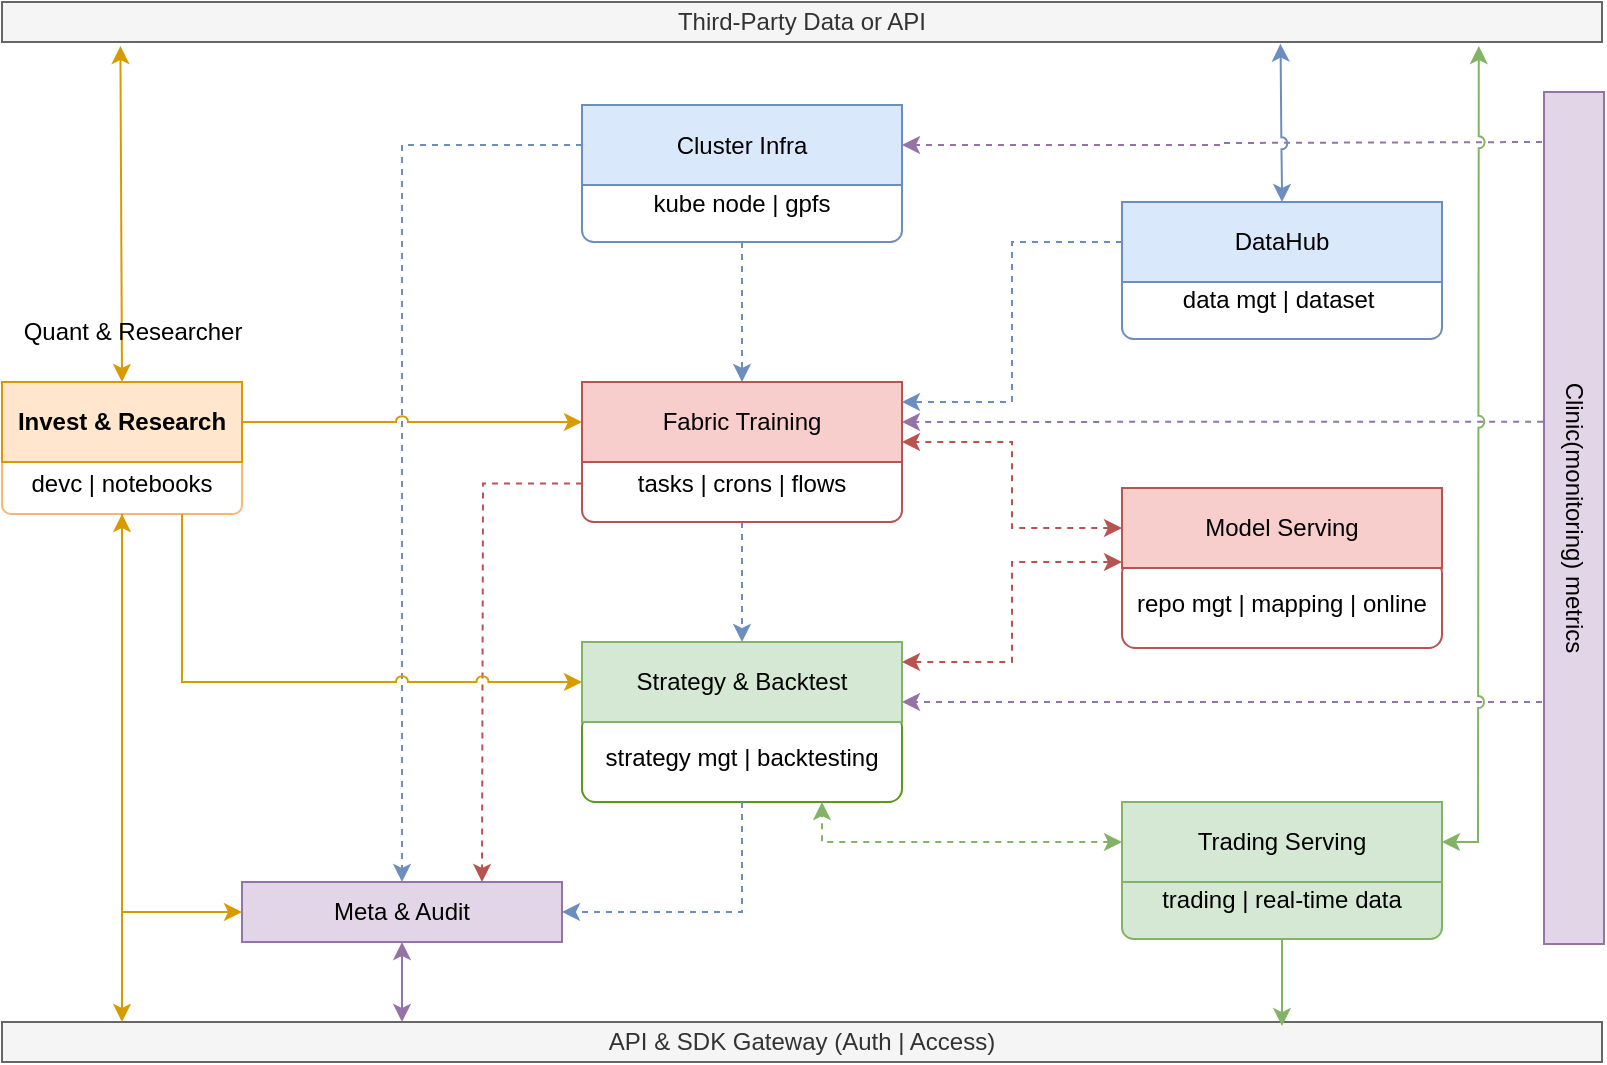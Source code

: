 <mxfile version="27.2.0">
  <diagram name="第 1 页" id="NRIn0AaHZYsDMybvIt7Q">
    <mxGraphModel dx="1572" dy="836" grid="1" gridSize="10" guides="1" tooltips="1" connect="1" arrows="1" fold="1" page="1" pageScale="1" pageWidth="827" pageHeight="1169" math="0" shadow="0">
      <root>
        <mxCell id="0" />
        <mxCell id="1" parent="0" />
        <mxCell id="DL8Dh27rRChsezYPNIw--71" style="edgeStyle=orthogonalEdgeStyle;rounded=0;orthogonalLoop=1;jettySize=auto;html=1;entryX=1;entryY=0.5;entryDx=0;entryDy=0;fillColor=#e1d5e7;strokeColor=#9673a6;dashed=1;" edge="1" parent="1" target="DL8Dh27rRChsezYPNIw--39">
          <mxGeometry relative="1" as="geometry">
            <mxPoint x="930" y="360" as="sourcePoint" />
            <mxPoint x="680" y="470" as="targetPoint" />
            <Array as="points" />
          </mxGeometry>
        </mxCell>
        <mxCell id="DL8Dh27rRChsezYPNIw--62" style="edgeStyle=orthogonalEdgeStyle;rounded=0;orthogonalLoop=1;jettySize=auto;html=1;entryX=1;entryY=0.5;entryDx=0;entryDy=0;exitX=0.387;exitY=1.014;exitDx=0;exitDy=0;exitPerimeter=0;fillColor=#e1d5e7;strokeColor=#9673a6;dashed=1;" edge="1" parent="1" source="DL8Dh27rRChsezYPNIw--10" target="DL8Dh27rRChsezYPNIw--42">
          <mxGeometry relative="1" as="geometry">
            <Array as="points" />
          </mxGeometry>
        </mxCell>
        <mxCell id="DL8Dh27rRChsezYPNIw--63" style="edgeStyle=orthogonalEdgeStyle;rounded=0;orthogonalLoop=1;jettySize=auto;html=1;entryX=1;entryY=0.75;entryDx=0;entryDy=0;fillColor=#e1d5e7;strokeColor=#9673a6;dashed=1;" edge="1" parent="1" target="DL8Dh27rRChsezYPNIw--24">
          <mxGeometry relative="1" as="geometry">
            <mxPoint x="930" y="640" as="sourcePoint" />
            <Array as="points">
              <mxPoint x="930" y="640" />
            </Array>
          </mxGeometry>
        </mxCell>
        <mxCell id="DL8Dh27rRChsezYPNIw--10" value="Clinic(monitoring) metrics" style="rounded=0;whiteSpace=wrap;html=1;fillColor=#e1d5e7;strokeColor=#9673a6;rotation=90;" vertex="1" parent="1">
          <mxGeometry x="733" y="533" width="426" height="30" as="geometry" />
        </mxCell>
        <mxCell id="DL8Dh27rRChsezYPNIw--11" value="Meta &amp;amp; Audit" style="rounded=0;whiteSpace=wrap;html=1;fillColor=#e1d5e7;strokeColor=#9673a6;" vertex="1" parent="1">
          <mxGeometry x="280" y="730" width="160" height="30" as="geometry" />
        </mxCell>
        <mxCell id="DL8Dh27rRChsezYPNIw--13" value="API &amp;amp; SDK Gateway (Auth | Access)" style="rounded=0;whiteSpace=wrap;html=1;fillColor=#f5f5f5;strokeColor=#666666;fontColor=#333333;" vertex="1" parent="1">
          <mxGeometry x="160" y="800" width="800" height="20" as="geometry" />
        </mxCell>
        <mxCell id="DL8Dh27rRChsezYPNIw--19" value="" style="group" vertex="1" connectable="0" parent="1">
          <mxGeometry x="160" y="480" width="120" height="66" as="geometry" />
        </mxCell>
        <mxCell id="DL8Dh27rRChsezYPNIw--16" value="devc | notebooks" style="rounded=1;whiteSpace=wrap;html=1;strokeColor=#FFB570;" vertex="1" parent="DL8Dh27rRChsezYPNIw--19">
          <mxGeometry y="36" width="120" height="30" as="geometry" />
        </mxCell>
        <mxCell id="DL8Dh27rRChsezYPNIw--9" value="Invest &amp;amp; Research" style="rounded=0;whiteSpace=wrap;html=1;fillColor=#ffe6cc;strokeColor=#d79b00;fontStyle=1" vertex="1" parent="DL8Dh27rRChsezYPNIw--19">
          <mxGeometry width="120" height="40" as="geometry" />
        </mxCell>
        <mxCell id="DL8Dh27rRChsezYPNIw--20" style="edgeStyle=orthogonalEdgeStyle;rounded=0;orthogonalLoop=1;jettySize=auto;html=1;fillColor=#ffe6cc;strokeColor=#d79b00;" edge="1" parent="1" source="DL8Dh27rRChsezYPNIw--16">
          <mxGeometry relative="1" as="geometry">
            <mxPoint x="220" y="800" as="targetPoint" />
            <Array as="points">
              <mxPoint x="220" y="800" />
            </Array>
          </mxGeometry>
        </mxCell>
        <mxCell id="DL8Dh27rRChsezYPNIw--21" style="edgeStyle=orthogonalEdgeStyle;rounded=0;orthogonalLoop=1;jettySize=auto;html=1;entryX=0;entryY=0.5;entryDx=0;entryDy=0;fillColor=#ffe6cc;strokeColor=#d79b00;startArrow=classic;startFill=1;" edge="1" parent="1" source="DL8Dh27rRChsezYPNIw--16" target="DL8Dh27rRChsezYPNIw--11">
          <mxGeometry relative="1" as="geometry" />
        </mxCell>
        <mxCell id="DL8Dh27rRChsezYPNIw--35" value="" style="group" vertex="1" connectable="0" parent="1">
          <mxGeometry x="450" y="610" width="160" height="80" as="geometry" />
        </mxCell>
        <mxCell id="DL8Dh27rRChsezYPNIw--23" value="strategy mgt | backtesting" style="rounded=1;whiteSpace=wrap;html=1;strokeColor=light-dark(#59981b, #053100);" vertex="1" parent="DL8Dh27rRChsezYPNIw--35">
          <mxGeometry y="36" width="160" height="44" as="geometry" />
        </mxCell>
        <mxCell id="DL8Dh27rRChsezYPNIw--24" value="&lt;span style=&quot;font-weight: 400;&quot;&gt;Strategy &amp;amp; Backtest&lt;/span&gt;" style="rounded=0;whiteSpace=wrap;html=1;fillColor=#d5e8d4;strokeColor=#82b366;fontStyle=1" vertex="1" parent="DL8Dh27rRChsezYPNIw--35">
          <mxGeometry width="160" height="40" as="geometry" />
        </mxCell>
        <mxCell id="DL8Dh27rRChsezYPNIw--36" style="edgeStyle=orthogonalEdgeStyle;rounded=0;orthogonalLoop=1;jettySize=auto;html=1;entryX=1;entryY=0.5;entryDx=0;entryDy=0;fillColor=#dae8fc;strokeColor=#6c8ebf;exitX=0.5;exitY=1;exitDx=0;exitDy=0;dashed=1;" edge="1" parent="1" source="DL8Dh27rRChsezYPNIw--23" target="DL8Dh27rRChsezYPNIw--11">
          <mxGeometry relative="1" as="geometry">
            <Array as="points">
              <mxPoint x="530" y="745" />
            </Array>
          </mxGeometry>
        </mxCell>
        <mxCell id="DL8Dh27rRChsezYPNIw--45" style="edgeStyle=orthogonalEdgeStyle;rounded=0;orthogonalLoop=1;jettySize=auto;html=1;entryX=0.5;entryY=0;entryDx=0;entryDy=0;dashed=1;fillColor=#dae8fc;strokeColor=#6c8ebf;" edge="1" parent="1" source="DL8Dh27rRChsezYPNIw--38" target="DL8Dh27rRChsezYPNIw--42">
          <mxGeometry relative="1" as="geometry" />
        </mxCell>
        <mxCell id="DL8Dh27rRChsezYPNIw--38" value="kube node | gpfs" style="rounded=1;whiteSpace=wrap;html=1;strokeWidth=1;strokeColor=#6C8EBF;" vertex="1" parent="1">
          <mxGeometry x="450" y="371.5" width="160" height="38.5" as="geometry" />
        </mxCell>
        <mxCell id="DL8Dh27rRChsezYPNIw--43" style="edgeStyle=orthogonalEdgeStyle;rounded=0;orthogonalLoop=1;jettySize=auto;html=1;entryX=0.5;entryY=0;entryDx=0;entryDy=0;fillColor=#dae8fc;strokeColor=#6c8ebf;dashed=1;" edge="1" parent="1" source="DL8Dh27rRChsezYPNIw--39" target="DL8Dh27rRChsezYPNIw--11">
          <mxGeometry relative="1" as="geometry" />
        </mxCell>
        <mxCell id="DL8Dh27rRChsezYPNIw--39" value="&lt;span style=&quot;font-weight: 400;&quot;&gt;Cluster Infra&lt;/span&gt;" style="rounded=0;whiteSpace=wrap;html=1;fillColor=#dae8fc;strokeColor=#6c8ebf;fontStyle=1" vertex="1" parent="1">
          <mxGeometry x="450" y="341.5" width="160" height="40" as="geometry" />
        </mxCell>
        <mxCell id="DL8Dh27rRChsezYPNIw--46" style="edgeStyle=orthogonalEdgeStyle;rounded=0;orthogonalLoop=1;jettySize=auto;html=1;entryX=0.5;entryY=0;entryDx=0;entryDy=0;dashed=1;fillColor=#dae8fc;strokeColor=#6c8ebf;" edge="1" parent="1" source="DL8Dh27rRChsezYPNIw--41" target="DL8Dh27rRChsezYPNIw--24">
          <mxGeometry relative="1" as="geometry" />
        </mxCell>
        <mxCell id="DL8Dh27rRChsezYPNIw--41" value="tasks | crons | flows" style="rounded=1;whiteSpace=wrap;html=1;strokeColor=#B85450;" vertex="1" parent="1">
          <mxGeometry x="450" y="511.5" width="160" height="38.5" as="geometry" />
        </mxCell>
        <mxCell id="DL8Dh27rRChsezYPNIw--44" style="edgeStyle=orthogonalEdgeStyle;rounded=0;orthogonalLoop=1;jettySize=auto;html=1;jumpStyle=arc;startArrow=classic;startFill=1;fillColor=#ffe6cc;strokeColor=#d79b00;endArrow=none;endFill=0;" edge="1" parent="1" source="DL8Dh27rRChsezYPNIw--42" target="DL8Dh27rRChsezYPNIw--9">
          <mxGeometry relative="1" as="geometry" />
        </mxCell>
        <mxCell id="DL8Dh27rRChsezYPNIw--42" value="&lt;span style=&quot;font-weight: 400;&quot;&gt;Fabric Training&lt;/span&gt;" style="rounded=0;whiteSpace=wrap;html=1;fillColor=#f8cecc;strokeColor=#b85450;fontStyle=1" vertex="1" parent="1">
          <mxGeometry x="450" y="480" width="160" height="40" as="geometry" />
        </mxCell>
        <mxCell id="DL8Dh27rRChsezYPNIw--48" style="edgeStyle=orthogonalEdgeStyle;rounded=0;orthogonalLoop=1;jettySize=auto;html=1;jumpStyle=arc;fillColor=#f8cecc;strokeColor=#b85450;dashed=1;" edge="1" parent="1" source="DL8Dh27rRChsezYPNIw--41">
          <mxGeometry relative="1" as="geometry">
            <mxPoint x="400" y="730" as="targetPoint" />
          </mxGeometry>
        </mxCell>
        <mxCell id="DL8Dh27rRChsezYPNIw--49" style="edgeStyle=orthogonalEdgeStyle;rounded=0;orthogonalLoop=1;jettySize=auto;html=1;entryX=0.75;entryY=1;entryDx=0;entryDy=0;jumpStyle=arc;fillColor=#ffe6cc;strokeColor=#d79b00;startArrow=classic;startFill=1;endArrow=none;endFill=0;" edge="1" parent="1" source="DL8Dh27rRChsezYPNIw--24" target="DL8Dh27rRChsezYPNIw--16">
          <mxGeometry relative="1" as="geometry" />
        </mxCell>
        <mxCell id="DL8Dh27rRChsezYPNIw--50" style="edgeStyle=orthogonalEdgeStyle;rounded=0;orthogonalLoop=1;jettySize=auto;html=1;startArrow=classic;startFill=1;fillColor=#e1d5e7;strokeColor=#9673a6;" edge="1" parent="1" source="DL8Dh27rRChsezYPNIw--11">
          <mxGeometry relative="1" as="geometry">
            <mxPoint x="360" y="800" as="targetPoint" />
          </mxGeometry>
        </mxCell>
        <mxCell id="DL8Dh27rRChsezYPNIw--51" value="data mgt | dataset&amp;nbsp;" style="rounded=1;whiteSpace=wrap;html=1;strokeWidth=1;strokeColor=#6C8EBF;" vertex="1" parent="1">
          <mxGeometry x="720" y="420" width="160" height="38.5" as="geometry" />
        </mxCell>
        <mxCell id="DL8Dh27rRChsezYPNIw--66" style="edgeStyle=orthogonalEdgeStyle;rounded=0;orthogonalLoop=1;jettySize=auto;html=1;entryX=1;entryY=0.25;entryDx=0;entryDy=0;fillColor=#dae8fc;strokeColor=#6c8ebf;dashed=1;" edge="1" parent="1" source="DL8Dh27rRChsezYPNIw--52" target="DL8Dh27rRChsezYPNIw--42">
          <mxGeometry relative="1" as="geometry" />
        </mxCell>
        <mxCell id="DL8Dh27rRChsezYPNIw--52" value="&lt;span style=&quot;font-weight: 400;&quot;&gt;DataHub&lt;/span&gt;" style="rounded=0;whiteSpace=wrap;html=1;fillColor=#dae8fc;strokeColor=#6c8ebf;fontStyle=1" vertex="1" parent="1">
          <mxGeometry x="720" y="390" width="160" height="40" as="geometry" />
        </mxCell>
        <mxCell id="DL8Dh27rRChsezYPNIw--58" value="Third-Party Data or API" style="rounded=0;whiteSpace=wrap;html=1;fillColor=#f5f5f5;strokeColor=#666666;fontColor=#333333;" vertex="1" parent="1">
          <mxGeometry x="160" y="290" width="800" height="20" as="geometry" />
        </mxCell>
        <mxCell id="DL8Dh27rRChsezYPNIw--60" value="trading | real-time data" style="rounded=1;whiteSpace=wrap;html=1;strokeWidth=1;strokeColor=#82b366;fillColor=#d5e8d4;" vertex="1" parent="1">
          <mxGeometry x="720" y="720" width="160" height="38.5" as="geometry" />
        </mxCell>
        <mxCell id="DL8Dh27rRChsezYPNIw--72" style="edgeStyle=orthogonalEdgeStyle;rounded=0;orthogonalLoop=1;jettySize=auto;html=1;entryX=0.75;entryY=1;entryDx=0;entryDy=0;startArrow=classic;startFill=1;fillColor=#d5e8d4;strokeColor=#82b366;dashed=1;" edge="1" parent="1" source="DL8Dh27rRChsezYPNIw--61" target="DL8Dh27rRChsezYPNIw--23">
          <mxGeometry relative="1" as="geometry">
            <Array as="points">
              <mxPoint x="570" y="710" />
            </Array>
          </mxGeometry>
        </mxCell>
        <mxCell id="DL8Dh27rRChsezYPNIw--61" value="&lt;span style=&quot;font-weight: 400;&quot;&gt;Trading Serving&lt;/span&gt;" style="rounded=0;whiteSpace=wrap;html=1;fillColor=#d5e8d4;strokeColor=#82b366;fontStyle=1" vertex="1" parent="1">
          <mxGeometry x="720" y="690" width="160" height="40" as="geometry" />
        </mxCell>
        <mxCell id="DL8Dh27rRChsezYPNIw--56" value="repo mgt | mapping | online" style="rounded=1;whiteSpace=wrap;html=1;strokeColor=#B85450;" vertex="1" parent="1">
          <mxGeometry x="720" y="569" width="160" height="44" as="geometry" />
        </mxCell>
        <mxCell id="DL8Dh27rRChsezYPNIw--65" style="edgeStyle=orthogonalEdgeStyle;rounded=0;orthogonalLoop=1;jettySize=auto;html=1;entryX=1;entryY=0.75;entryDx=0;entryDy=0;startArrow=classic;startFill=1;fillColor=#f8cecc;strokeColor=#b85450;dashed=1;" edge="1" parent="1" source="DL8Dh27rRChsezYPNIw--57" target="DL8Dh27rRChsezYPNIw--42">
          <mxGeometry relative="1" as="geometry" />
        </mxCell>
        <mxCell id="DL8Dh27rRChsezYPNIw--57" value="&lt;span style=&quot;font-weight: 400;&quot;&gt;Model Serving&lt;/span&gt;" style="rounded=0;whiteSpace=wrap;html=1;fillColor=#f8cecc;strokeColor=#b85450;fontStyle=1" vertex="1" parent="1">
          <mxGeometry x="720" y="533" width="160" height="40" as="geometry" />
        </mxCell>
        <mxCell id="DL8Dh27rRChsezYPNIw--64" style="edgeStyle=orthogonalEdgeStyle;rounded=0;orthogonalLoop=1;jettySize=auto;html=1;entryX=1;entryY=0.25;entryDx=0;entryDy=0;fillColor=#f8cecc;strokeColor=#b85450;startArrow=classic;startFill=1;dashed=1;" edge="1" parent="1" source="DL8Dh27rRChsezYPNIw--57" target="DL8Dh27rRChsezYPNIw--24">
          <mxGeometry relative="1" as="geometry">
            <Array as="points">
              <mxPoint x="665" y="570" />
              <mxPoint x="665" y="620" />
            </Array>
          </mxGeometry>
        </mxCell>
        <mxCell id="DL8Dh27rRChsezYPNIw--67" style="edgeStyle=orthogonalEdgeStyle;rounded=0;orthogonalLoop=1;jettySize=auto;html=1;entryX=0.8;entryY=0.101;entryDx=0;entryDy=0;entryPerimeter=0;fillColor=#d5e8d4;strokeColor=#82b366;" edge="1" parent="1" source="DL8Dh27rRChsezYPNIw--60" target="DL8Dh27rRChsezYPNIw--13">
          <mxGeometry relative="1" as="geometry" />
        </mxCell>
        <mxCell id="DL8Dh27rRChsezYPNIw--69" style="edgeStyle=orthogonalEdgeStyle;rounded=0;orthogonalLoop=1;jettySize=auto;html=1;entryX=0.923;entryY=1.101;entryDx=0;entryDy=0;entryPerimeter=0;fillColor=#d5e8d4;strokeColor=#82b366;startArrow=classic;startFill=1;jumpStyle=arc;" edge="1" parent="1" source="DL8Dh27rRChsezYPNIw--61" target="DL8Dh27rRChsezYPNIw--58">
          <mxGeometry relative="1" as="geometry">
            <Array as="points">
              <mxPoint x="898" y="710" />
              <mxPoint x="898" y="500" />
            </Array>
          </mxGeometry>
        </mxCell>
        <mxCell id="DL8Dh27rRChsezYPNIw--70" style="edgeStyle=orthogonalEdgeStyle;rounded=0;orthogonalLoop=1;jettySize=auto;html=1;entryX=0.799;entryY=1.041;entryDx=0;entryDy=0;entryPerimeter=0;fillColor=#dae8fc;strokeColor=#6c8ebf;startArrow=classic;startFill=1;jumpStyle=arc;" edge="1" parent="1" source="DL8Dh27rRChsezYPNIw--52" target="DL8Dh27rRChsezYPNIw--58">
          <mxGeometry relative="1" as="geometry">
            <Array as="points">
              <mxPoint x="800" y="350" />
              <mxPoint x="800" y="350" />
            </Array>
          </mxGeometry>
        </mxCell>
        <mxCell id="DL8Dh27rRChsezYPNIw--74" value="" style="endArrow=classic;startArrow=classic;html=1;rounded=0;exitX=0.5;exitY=0;exitDx=0;exitDy=0;entryX=0.074;entryY=1.101;entryDx=0;entryDy=0;entryPerimeter=0;fillColor=#ffe6cc;strokeColor=#d79b00;" edge="1" parent="1" source="DL8Dh27rRChsezYPNIw--9" target="DL8Dh27rRChsezYPNIw--58">
          <mxGeometry width="50" height="50" relative="1" as="geometry">
            <mxPoint x="250" y="431.5" as="sourcePoint" />
            <mxPoint x="300" y="381.5" as="targetPoint" />
          </mxGeometry>
        </mxCell>
        <mxCell id="DL8Dh27rRChsezYPNIw--18" value="Quant &amp;amp; Researcher" style="text;html=1;align=center;verticalAlign=middle;resizable=0;points=[];autosize=1;strokeColor=none;fillColor=none;" vertex="1" parent="1">
          <mxGeometry x="160" y="440" width="130" height="30" as="geometry" />
        </mxCell>
      </root>
    </mxGraphModel>
  </diagram>
</mxfile>
